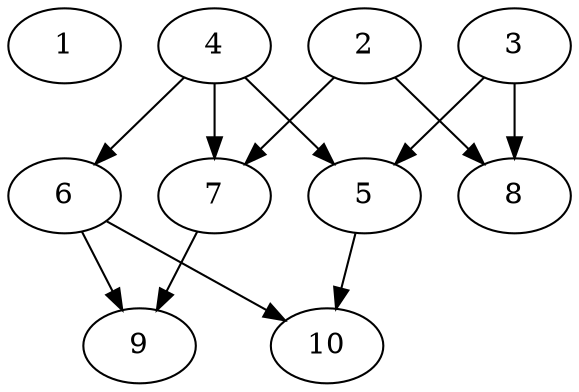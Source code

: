 // DAG automatically generated by daggen at Thu Oct  3 13:58:05 2019
// ./daggen --dot -n 10 --ccr 0.5 --fat 0.5 --regular 0.5 --density 0.5 --mindata 5242880 --maxdata 52428800 
digraph G {
  1 [size="48336896", alpha="0.12", expect_size="24168448"] 
  2 [size="47292416", alpha="0.14", expect_size="23646208"] 
  2 -> 7 [size ="23646208"]
  2 -> 8 [size ="23646208"]
  3 [size="29040640", alpha="0.05", expect_size="14520320"] 
  3 -> 5 [size ="14520320"]
  3 -> 8 [size ="14520320"]
  4 [size="26580992", alpha="0.13", expect_size="13290496"] 
  4 -> 5 [size ="13290496"]
  4 -> 6 [size ="13290496"]
  4 -> 7 [size ="13290496"]
  5 [size="24864768", alpha="0.16", expect_size="12432384"] 
  5 -> 10 [size ="12432384"]
  6 [size="83632128", alpha="0.14", expect_size="41816064"] 
  6 -> 9 [size ="41816064"]
  6 -> 10 [size ="41816064"]
  7 [size="89972736", alpha="0.09", expect_size="44986368"] 
  7 -> 9 [size ="44986368"]
  8 [size="68235264", alpha="0.07", expect_size="34117632"] 
  9 [size="54652928", alpha="0.17", expect_size="27326464"] 
  10 [size="44918784", alpha="0.14", expect_size="22459392"] 
}
